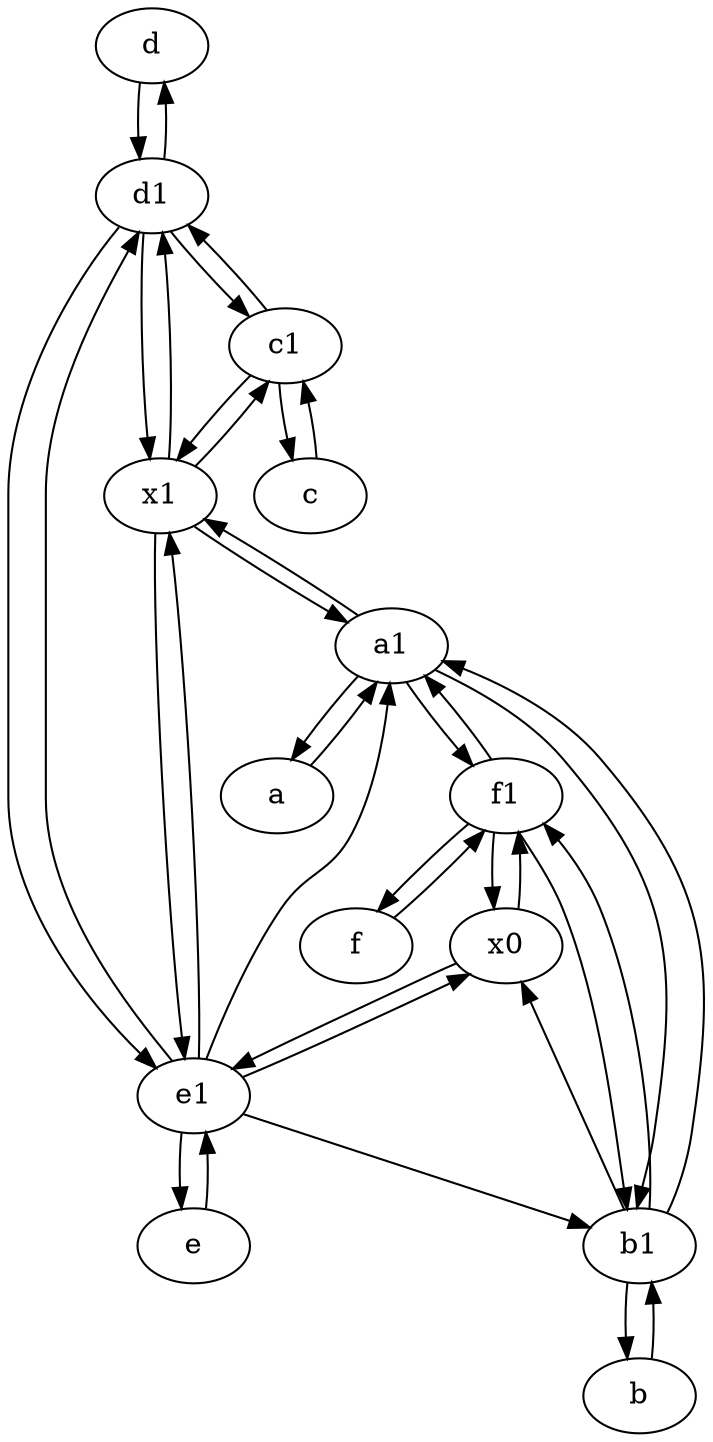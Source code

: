 digraph  {
	d [pos="20,30!"];
	f1;
	c [pos="20,10!"];
	e [pos="30,50!"];
	d1 [pos="25,30!"];
	e1 [pos="25,45!"];
	f [pos="15,45!"];
	x1;
	x0;
	a [pos="40,10!"];
	b1 [pos="45,20!"];
	c1 [pos="30,15!"];
	b [pos="50,20!"];
	a1 [pos="40,15!"];
	x1 -> e1;
	a -> a1;
	d1 -> d;
	b1 -> x0;
	d1 -> x1;
	c1 -> d1;
	c1 -> x1;
	c -> c1;
	x1 -> a1;
	f1 -> x0;
	e -> e1;
	b1 -> b;
	f -> f1;
	x1 -> d1;
	x0 -> f1;
	b -> b1;
	a1 -> a;
	c1 -> c;
	e1 -> b1;
	e1 -> e;
	x1 -> c1;
	b1 -> f1;
	a1 -> f1;
	e1 -> x0;
	e1 -> x1;
	e1 -> a1;
	f1 -> b1;
	x0 -> e1;
	d1 -> e1;
	f1 -> a1;
	f1 -> f;
	e1 -> d1;
	a1 -> x1;
	a1 -> b1;
	d -> d1;
	d1 -> c1;
	b1 -> a1;

	}
